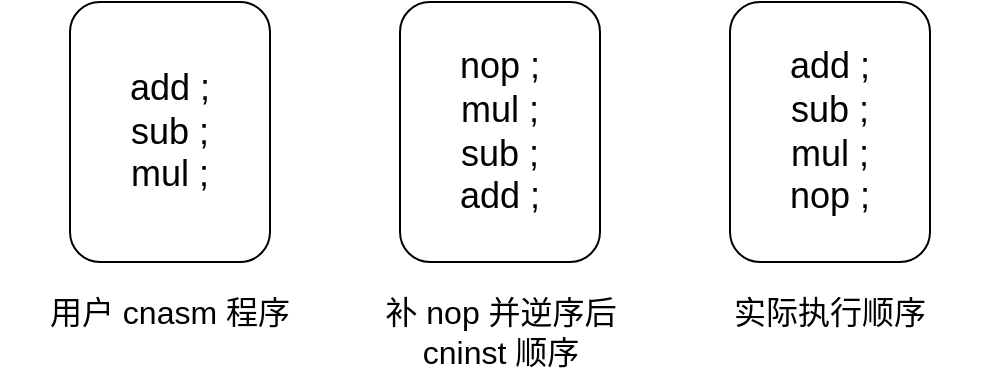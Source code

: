 <mxfile version="22.1.20" type="github" pages="2">
  <diagram id="C5RBs43oDa-KdzZeNtuy" name="Page-1">
    <mxGraphModel dx="1346" dy="775" grid="1" gridSize="10" guides="1" tooltips="1" connect="1" arrows="1" fold="1" page="1" pageScale="1" pageWidth="827" pageHeight="1169" math="0" shadow="0">
      <root>
        <mxCell id="WIyWlLk6GJQsqaUBKTNV-0" />
        <mxCell id="WIyWlLk6GJQsqaUBKTNV-1" parent="WIyWlLk6GJQsqaUBKTNV-0" />
        <mxCell id="WIyWlLk6GJQsqaUBKTNV-3" value="&lt;font style=&quot;font-size: 18px;&quot;&gt;add ;&lt;br&gt;sub ;&lt;br&gt;mul ;&lt;br&gt;&lt;/font&gt;" style="rounded=1;whiteSpace=wrap;html=1;fontSize=12;glass=0;strokeWidth=1;shadow=0;" parent="WIyWlLk6GJQsqaUBKTNV-1" vertex="1">
          <mxGeometry x="135" y="270" width="100" height="130" as="geometry" />
        </mxCell>
        <mxCell id="2ynxKw8FbLTtFjrFdyPT-0" value="&lt;font size=&quot;3&quot;&gt;用户 cnasm 程序&lt;/font&gt;" style="rounded=0;whiteSpace=wrap;html=1;strokeColor=none;fillColor=none;" parent="WIyWlLk6GJQsqaUBKTNV-1" vertex="1">
          <mxGeometry x="100" y="410" width="170" height="30" as="geometry" />
        </mxCell>
        <mxCell id="2ynxKw8FbLTtFjrFdyPT-1" value="&lt;font style=&quot;font-size: 18px;&quot;&gt;nop ;&lt;br&gt;mul ;&lt;br&gt;sub ;&lt;br&gt;add ;&lt;br&gt;&lt;/font&gt;" style="rounded=1;whiteSpace=wrap;html=1;fontSize=12;glass=0;strokeWidth=1;shadow=0;" parent="WIyWlLk6GJQsqaUBKTNV-1" vertex="1">
          <mxGeometry x="300" y="270" width="100" height="130" as="geometry" />
        </mxCell>
        <mxCell id="2ynxKw8FbLTtFjrFdyPT-2" value="&lt;font style=&quot;font-size: 18px;&quot;&gt;add ;&lt;br&gt;sub ;&lt;br&gt;mul ;&lt;br&gt;nop ;&lt;br&gt;&lt;/font&gt;" style="rounded=1;whiteSpace=wrap;html=1;fontSize=12;glass=0;strokeWidth=1;shadow=0;" parent="WIyWlLk6GJQsqaUBKTNV-1" vertex="1">
          <mxGeometry x="465" y="270" width="100" height="130" as="geometry" />
        </mxCell>
        <mxCell id="2ynxKw8FbLTtFjrFdyPT-3" value="&lt;font size=&quot;3&quot;&gt;补 nop 并逆序后&lt;br&gt;cninst 顺序&lt;/font&gt;" style="rounded=0;whiteSpace=wrap;html=1;strokeColor=none;fillColor=none;" parent="WIyWlLk6GJQsqaUBKTNV-1" vertex="1">
          <mxGeometry x="262.5" y="410" width="175" height="50" as="geometry" />
        </mxCell>
        <mxCell id="2ynxKw8FbLTtFjrFdyPT-4" value="&lt;font size=&quot;3&quot;&gt;实际执行顺序&lt;/font&gt;" style="rounded=0;whiteSpace=wrap;html=1;strokeColor=none;fillColor=none;" parent="WIyWlLk6GJQsqaUBKTNV-1" vertex="1">
          <mxGeometry x="430" y="410" width="170" height="30" as="geometry" />
        </mxCell>
      </root>
    </mxGraphModel>
  </diagram>
  <diagram id="EGi2D9DsI6ebJyx4IINf" name="第 2 页">
    <mxGraphModel dx="1346" dy="775" grid="1" gridSize="10" guides="1" tooltips="1" connect="1" arrows="1" fold="1" page="1" pageScale="1" pageWidth="827" pageHeight="1169" math="0" shadow="0">
      <root>
        <mxCell id="0" />
        <mxCell id="1" parent="0" />
        <mxCell id="wfcS7PiTrL4q3BS2WW-R-1" value="&lt;font style=&quot;font-size: 18px;&quot;&gt;add ;&lt;br&gt;sub ;&lt;br&gt;mul ;&lt;br&gt;nop ;&lt;br&gt;&lt;/font&gt;" style="rounded=1;whiteSpace=wrap;html=1;fontSize=12;glass=0;strokeWidth=1;shadow=0;" vertex="1" parent="1">
          <mxGeometry x="135" y="270" width="100" height="130" as="geometry" />
        </mxCell>
        <mxCell id="wfcS7PiTrL4q3BS2WW-R-2" value="&lt;font size=&quot;3&quot;&gt;用户 cnasm 程序&lt;/font&gt;" style="rounded=0;whiteSpace=wrap;html=1;strokeColor=none;fillColor=none;" vertex="1" parent="1">
          <mxGeometry x="100" y="410" width="170" height="30" as="geometry" />
        </mxCell>
        <mxCell id="wfcS7PiTrL4q3BS2WW-R-3" value="&lt;font style=&quot;font-size: 18px;&quot;&gt;nop ;&lt;br&gt;mul ;&lt;br&gt;sub ;&lt;br&gt;add ;&lt;br&gt;&lt;/font&gt;" style="rounded=1;whiteSpace=wrap;html=1;fontSize=12;glass=0;strokeWidth=1;shadow=0;" vertex="1" parent="1">
          <mxGeometry x="300" y="270" width="100" height="130" as="geometry" />
        </mxCell>
        <mxCell id="wfcS7PiTrL4q3BS2WW-R-4" value="&lt;font style=&quot;font-size: 18px;&quot;&gt;add ;&lt;br&gt;sub ;&lt;br&gt;mul ;&lt;br&gt;nop ;&lt;br&gt;&lt;/font&gt;" style="rounded=1;whiteSpace=wrap;html=1;fontSize=12;glass=0;strokeWidth=1;shadow=0;" vertex="1" parent="1">
          <mxGeometry x="465" y="270" width="100" height="130" as="geometry" />
        </mxCell>
        <mxCell id="wfcS7PiTrL4q3BS2WW-R-5" value="&lt;font size=&quot;3&quot;&gt;内部 cninst 顺序&lt;/font&gt;" style="rounded=0;whiteSpace=wrap;html=1;strokeColor=none;fillColor=none;" vertex="1" parent="1">
          <mxGeometry x="262.5" y="400" width="175" height="50" as="geometry" />
        </mxCell>
        <mxCell id="wfcS7PiTrL4q3BS2WW-R-6" value="&lt;font size=&quot;3&quot;&gt;实际执行顺序&lt;/font&gt;" style="rounded=0;whiteSpace=wrap;html=1;strokeColor=none;fillColor=none;" vertex="1" parent="1">
          <mxGeometry x="430" y="410" width="170" height="30" as="geometry" />
        </mxCell>
      </root>
    </mxGraphModel>
  </diagram>
</mxfile>
